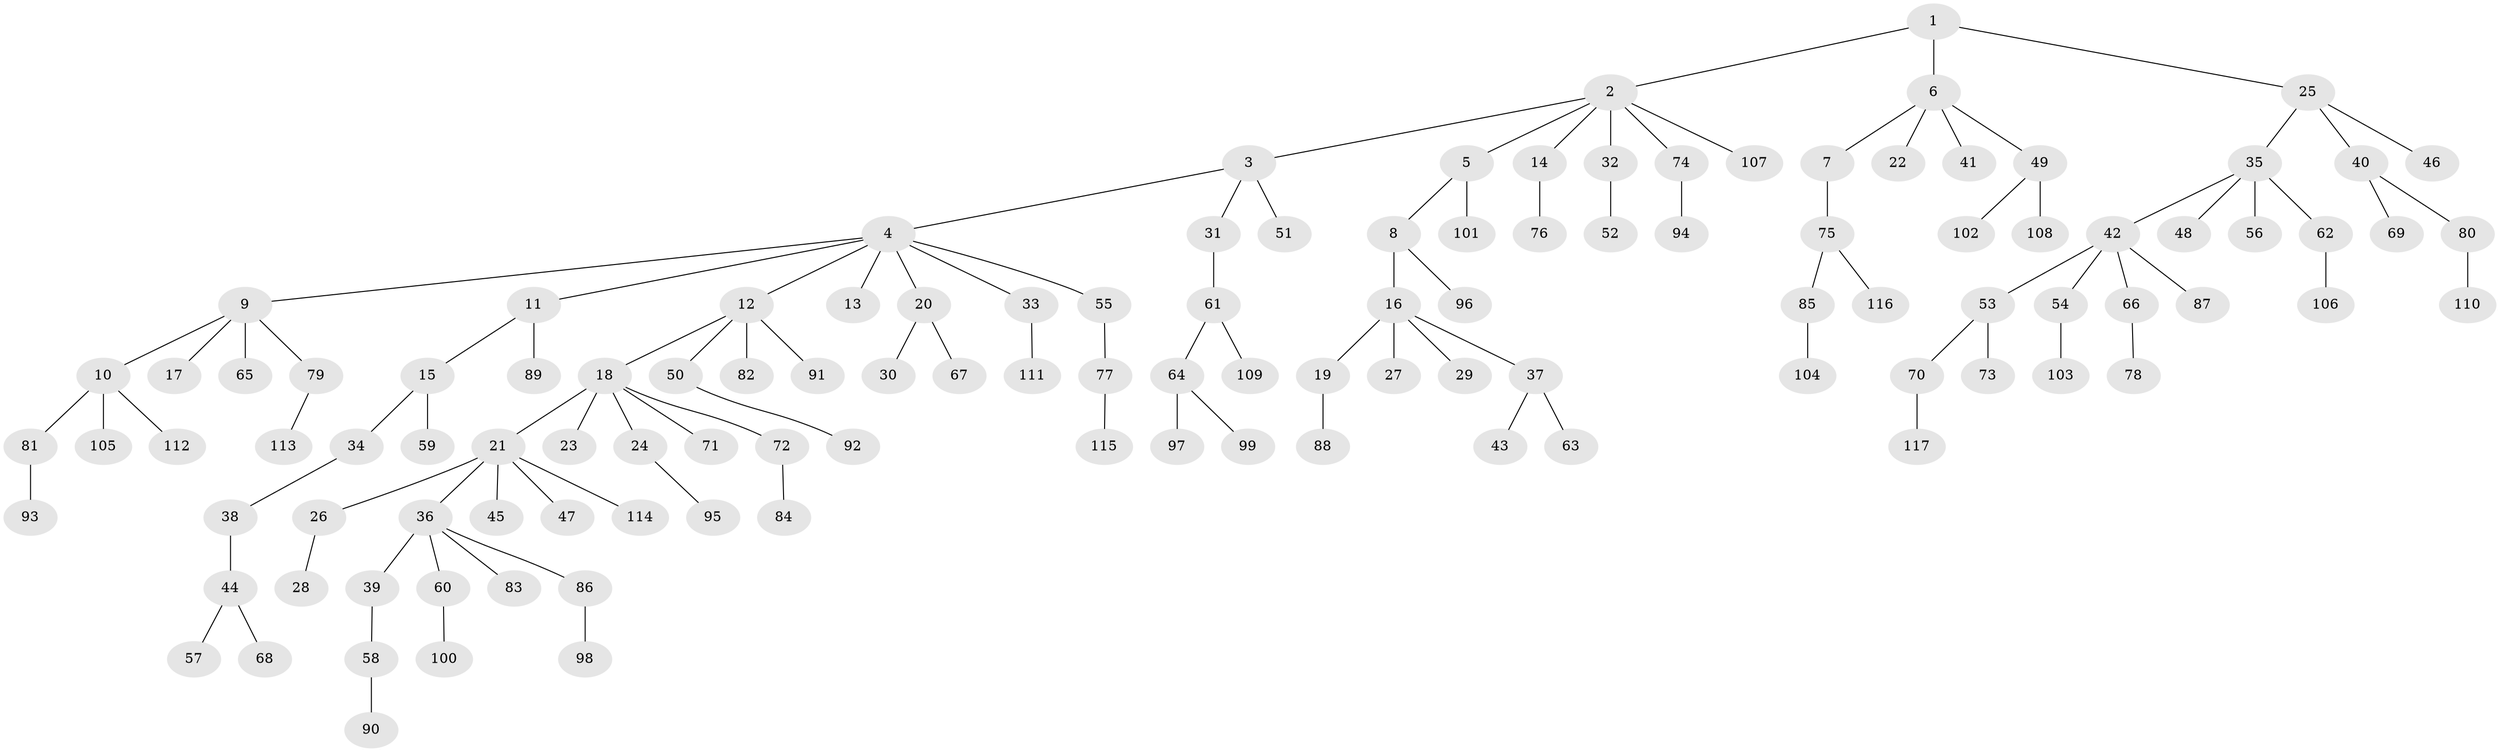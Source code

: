 // coarse degree distribution, {3: 0.06666666666666667, 6: 0.02666666666666667, 10: 0.013333333333333334, 4: 0.09333333333333334, 2: 0.17333333333333334, 7: 0.013333333333333334, 1: 0.6, 5: 0.013333333333333334}
// Generated by graph-tools (version 1.1) at 2025/24/03/03/25 07:24:08]
// undirected, 117 vertices, 116 edges
graph export_dot {
graph [start="1"]
  node [color=gray90,style=filled];
  1;
  2;
  3;
  4;
  5;
  6;
  7;
  8;
  9;
  10;
  11;
  12;
  13;
  14;
  15;
  16;
  17;
  18;
  19;
  20;
  21;
  22;
  23;
  24;
  25;
  26;
  27;
  28;
  29;
  30;
  31;
  32;
  33;
  34;
  35;
  36;
  37;
  38;
  39;
  40;
  41;
  42;
  43;
  44;
  45;
  46;
  47;
  48;
  49;
  50;
  51;
  52;
  53;
  54;
  55;
  56;
  57;
  58;
  59;
  60;
  61;
  62;
  63;
  64;
  65;
  66;
  67;
  68;
  69;
  70;
  71;
  72;
  73;
  74;
  75;
  76;
  77;
  78;
  79;
  80;
  81;
  82;
  83;
  84;
  85;
  86;
  87;
  88;
  89;
  90;
  91;
  92;
  93;
  94;
  95;
  96;
  97;
  98;
  99;
  100;
  101;
  102;
  103;
  104;
  105;
  106;
  107;
  108;
  109;
  110;
  111;
  112;
  113;
  114;
  115;
  116;
  117;
  1 -- 2;
  1 -- 6;
  1 -- 25;
  2 -- 3;
  2 -- 5;
  2 -- 14;
  2 -- 32;
  2 -- 74;
  2 -- 107;
  3 -- 4;
  3 -- 31;
  3 -- 51;
  4 -- 9;
  4 -- 11;
  4 -- 12;
  4 -- 13;
  4 -- 20;
  4 -- 33;
  4 -- 55;
  5 -- 8;
  5 -- 101;
  6 -- 7;
  6 -- 22;
  6 -- 41;
  6 -- 49;
  7 -- 75;
  8 -- 16;
  8 -- 96;
  9 -- 10;
  9 -- 17;
  9 -- 65;
  9 -- 79;
  10 -- 81;
  10 -- 105;
  10 -- 112;
  11 -- 15;
  11 -- 89;
  12 -- 18;
  12 -- 50;
  12 -- 82;
  12 -- 91;
  14 -- 76;
  15 -- 34;
  15 -- 59;
  16 -- 19;
  16 -- 27;
  16 -- 29;
  16 -- 37;
  18 -- 21;
  18 -- 23;
  18 -- 24;
  18 -- 71;
  18 -- 72;
  19 -- 88;
  20 -- 30;
  20 -- 67;
  21 -- 26;
  21 -- 36;
  21 -- 45;
  21 -- 47;
  21 -- 114;
  24 -- 95;
  25 -- 35;
  25 -- 40;
  25 -- 46;
  26 -- 28;
  31 -- 61;
  32 -- 52;
  33 -- 111;
  34 -- 38;
  35 -- 42;
  35 -- 48;
  35 -- 56;
  35 -- 62;
  36 -- 39;
  36 -- 60;
  36 -- 83;
  36 -- 86;
  37 -- 43;
  37 -- 63;
  38 -- 44;
  39 -- 58;
  40 -- 69;
  40 -- 80;
  42 -- 53;
  42 -- 54;
  42 -- 66;
  42 -- 87;
  44 -- 57;
  44 -- 68;
  49 -- 102;
  49 -- 108;
  50 -- 92;
  53 -- 70;
  53 -- 73;
  54 -- 103;
  55 -- 77;
  58 -- 90;
  60 -- 100;
  61 -- 64;
  61 -- 109;
  62 -- 106;
  64 -- 97;
  64 -- 99;
  66 -- 78;
  70 -- 117;
  72 -- 84;
  74 -- 94;
  75 -- 85;
  75 -- 116;
  77 -- 115;
  79 -- 113;
  80 -- 110;
  81 -- 93;
  85 -- 104;
  86 -- 98;
}
